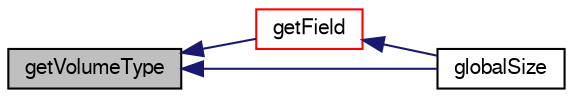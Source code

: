 digraph "getVolumeType"
{
  bgcolor="transparent";
  edge [fontname="FreeSans",fontsize="10",labelfontname="FreeSans",labelfontsize="10"];
  node [fontname="FreeSans",fontsize="10",shape=record];
  rankdir="LR";
  Node3945 [label="getVolumeType",height=0.2,width=0.4,color="black", fillcolor="grey75", style="filled", fontcolor="black"];
  Node3945 -> Node3946 [dir="back",color="midnightblue",fontsize="10",style="solid",fontname="FreeSans"];
  Node3946 [label="getField",height=0.2,width=0.4,color="red",URL="$a28642.html#a8fd35269fdaf69e729c001cdb7846051",tooltip="WIP. From a set of hits (points and. "];
  Node3946 -> Node3952 [dir="back",color="midnightblue",fontsize="10",style="solid",fontname="FreeSans"];
  Node3952 [label="globalSize",height=0.2,width=0.4,color="black",URL="$a28642.html#ac5f772f3178732f6a128f36aac0212fd",tooltip="Range of global indices that can be returned. "];
  Node3945 -> Node3952 [dir="back",color="midnightblue",fontsize="10",style="solid",fontname="FreeSans"];
}
